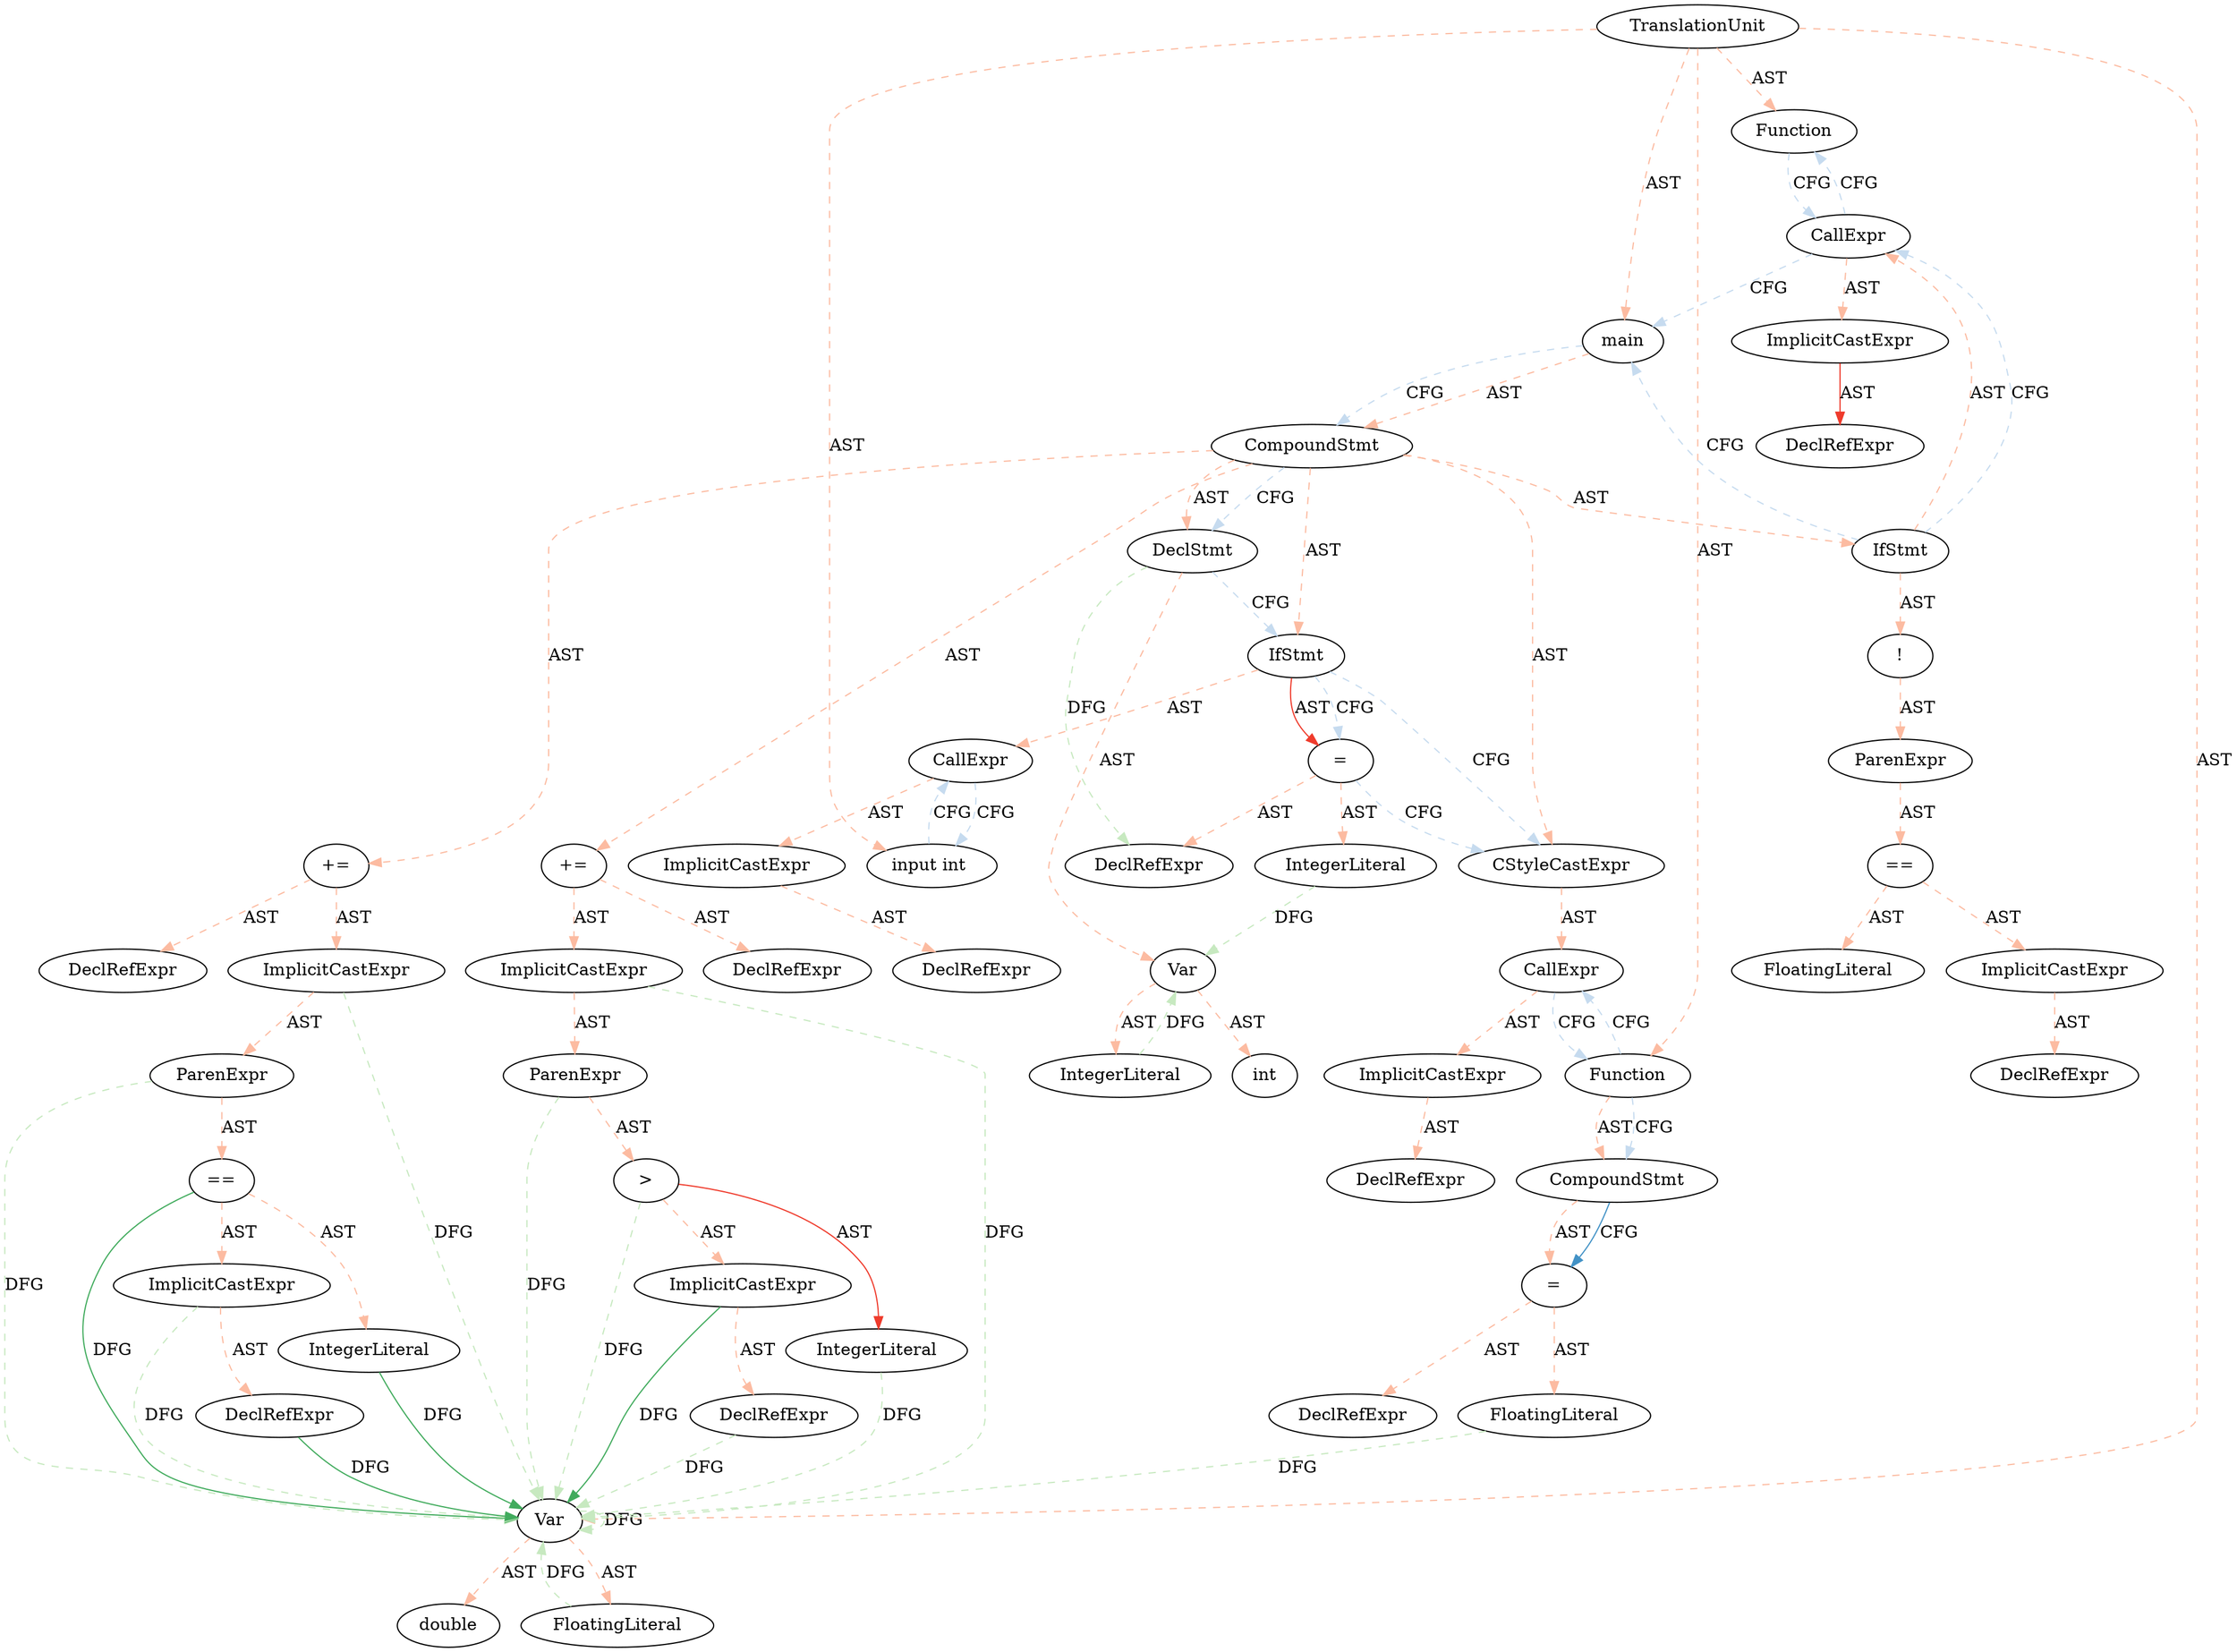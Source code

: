 digraph "" {
	node [label="\N"];
	0	[label=TranslationUnit];
	1	[label=Function];
	0 -> 1	[key=0,
		color=3,
		colorscheme=reds8,
		label=AST,
		style=dashed];
	2	[label="input int "];
	0 -> 2	[key=0,
		color=3,
		colorscheme=reds8,
		label=AST,
		style=dashed];
	3	[label=Var];
	0 -> 3	[key=0,
		color=3,
		colorscheme=reds8,
		label=AST,
		style=dashed];
	6	[label=Function];
	0 -> 6	[key=0,
		color=3,
		colorscheme=reds8,
		label=AST,
		style=dashed];
	11	[label=main];
	0 -> 11	[key=0,
		color=3,
		colorscheme=reds8,
		label=AST,
		style=dashed];
	51	[label=CallExpr];
	1 -> 51	[key=0,
		color=3,
		colorscheme=blues8,
		label=CFG,
		style=dashed];
	18	[label=CallExpr];
	2 -> 18	[key=0,
		color=3,
		colorscheme=blues8,
		label=CFG,
		style=dashed];
	3 -> 3	[key=0,
		color=3,
		colorscheme=greens8,
		label=DFG,
		style=dashed];
	4	[label=double];
	3 -> 4	[key=0,
		color=3,
		colorscheme=reds8,
		label=AST,
		style=dashed];
	5	[label=FloatingLiteral];
	3 -> 5	[key=0,
		color=3,
		colorscheme=reds8,
		label=AST,
		style=dashed];
	5 -> 3	[key=0,
		color=3,
		colorscheme=greens8,
		label=DFG,
		style=dashed];
	7	[label=CompoundStmt];
	6 -> 7	[key=0,
		color=3,
		colorscheme=reds8,
		label=AST,
		style=dashed];
	6 -> 7	[key=1,
		color=3,
		colorscheme=blues8,
		label=CFG,
		style=dashed];
	25	[label=CallExpr];
	6 -> 25	[key=0,
		color=3,
		colorscheme=blues8,
		label=CFG,
		style=dashed];
	8	[label="="];
	7 -> 8	[key=0,
		color=3,
		colorscheme=reds8,
		label=AST,
		style=dashed];
	7 -> 8	[key=1,
		color=6,
		colorscheme=blues8,
		label=CFG,
		style=solid];
	9	[label=DeclRefExpr];
	8 -> 9	[key=0,
		color=3,
		colorscheme=reds8,
		label=AST,
		style=dashed];
	10	[label=FloatingLiteral];
	8 -> 10	[key=0,
		color=3,
		colorscheme=reds8,
		label=AST,
		style=dashed];
	10 -> 3	[key=0,
		color=3,
		colorscheme=greens8,
		label=DFG,
		style=dashed];
	12	[label=CompoundStmt];
	11 -> 12	[key=0,
		color=3,
		colorscheme=reds8,
		label=AST,
		style=dashed];
	11 -> 12	[key=1,
		color=3,
		colorscheme=blues8,
		label=CFG,
		style=dashed];
	13	[label=DeclStmt];
	12 -> 13	[key=0,
		color=3,
		colorscheme=reds8,
		label=AST,
		style=dashed];
	12 -> 13	[key=1,
		color=3,
		colorscheme=blues8,
		label=CFG,
		style=dashed];
	17	[label=IfStmt];
	12 -> 17	[key=0,
		color=3,
		colorscheme=reds8,
		label=AST,
		style=dashed];
	24	[label=CStyleCastExpr];
	12 -> 24	[key=0,
		color=3,
		colorscheme=reds8,
		label=AST,
		style=dashed];
	28	[label="+="];
	12 -> 28	[key=0,
		color=3,
		colorscheme=reds8,
		label=AST,
		style=dashed];
	36	[label="+="];
	12 -> 36	[key=0,
		color=3,
		colorscheme=reds8,
		label=AST,
		style=dashed];
	44	[label=IfStmt];
	12 -> 44	[key=0,
		color=3,
		colorscheme=reds8,
		label=AST,
		style=dashed];
	14	[label=Var];
	13 -> 14	[key=0,
		color=3,
		colorscheme=reds8,
		label=AST,
		style=dashed];
	13 -> 17	[key=0,
		color=3,
		colorscheme=blues8,
		label=CFG,
		style=dashed];
	22	[label=DeclRefExpr];
	13 -> 22	[key=0,
		color=3,
		colorscheme=greens8,
		label=DFG,
		style=dashed];
	15	[label=int];
	14 -> 15	[key=0,
		color=3,
		colorscheme=reds8,
		label=AST,
		style=dashed];
	16	[label=IntegerLiteral];
	14 -> 16	[key=0,
		color=3,
		colorscheme=reds8,
		label=AST,
		style=dashed];
	16 -> 14	[key=0,
		color=3,
		colorscheme=greens8,
		label=DFG,
		style=dashed];
	17 -> 18	[key=0,
		color=3,
		colorscheme=reds8,
		label=AST,
		style=dashed];
	21	[label="="];
	17 -> 21	[key=0,
		color=6,
		colorscheme=reds8,
		label=AST,
		style=solid];
	17 -> 21	[key=1,
		color=3,
		colorscheme=blues8,
		label=CFG,
		style=dashed];
	17 -> 24	[key=0,
		color=3,
		colorscheme=blues8,
		label=CFG,
		style=dashed];
	18 -> 2	[key=0,
		color=3,
		colorscheme=blues8,
		label=CFG,
		style=dashed];
	19	[label=ImplicitCastExpr];
	18 -> 19	[key=0,
		color=3,
		colorscheme=reds8,
		label=AST,
		style=dashed];
	20	[label=DeclRefExpr];
	19 -> 20	[key=0,
		color=3,
		colorscheme=reds8,
		label=AST,
		style=dashed];
	21 -> 22	[key=0,
		color=3,
		colorscheme=reds8,
		label=AST,
		style=dashed];
	23	[label=IntegerLiteral];
	21 -> 23	[key=0,
		color=3,
		colorscheme=reds8,
		label=AST,
		style=dashed];
	21 -> 24	[key=0,
		color=3,
		colorscheme=blues8,
		label=CFG,
		style=dashed];
	23 -> 14	[key=0,
		color=3,
		colorscheme=greens8,
		label=DFG,
		style=dashed];
	24 -> 25	[key=0,
		color=3,
		colorscheme=reds8,
		label=AST,
		style=dashed];
	25 -> 6	[key=0,
		color=3,
		colorscheme=blues8,
		label=CFG,
		style=dashed];
	26	[label=ImplicitCastExpr];
	25 -> 26	[key=0,
		color=3,
		colorscheme=reds8,
		label=AST,
		style=dashed];
	27	[label=DeclRefExpr];
	26 -> 27	[key=0,
		color=3,
		colorscheme=reds8,
		label=AST,
		style=dashed];
	29	[label=DeclRefExpr];
	28 -> 29	[key=0,
		color=3,
		colorscheme=reds8,
		label=AST,
		style=dashed];
	30	[label=ImplicitCastExpr];
	28 -> 30	[key=0,
		color=3,
		colorscheme=reds8,
		label=AST,
		style=dashed];
	30 -> 3	[key=0,
		color=3,
		colorscheme=greens8,
		label=DFG,
		style=dashed];
	31	[label=ParenExpr];
	30 -> 31	[key=0,
		color=3,
		colorscheme=reds8,
		label=AST,
		style=dashed];
	31 -> 3	[key=0,
		color=3,
		colorscheme=greens8,
		label=DFG,
		style=dashed];
	32	[label="=="];
	31 -> 32	[key=0,
		color=3,
		colorscheme=reds8,
		label=AST,
		style=dashed];
	32 -> 3	[key=0,
		color=6,
		colorscheme=greens8,
		label=DFG,
		style=solid];
	33	[label=ImplicitCastExpr];
	32 -> 33	[key=0,
		color=3,
		colorscheme=reds8,
		label=AST,
		style=dashed];
	35	[label=IntegerLiteral];
	32 -> 35	[key=0,
		color=3,
		colorscheme=reds8,
		label=AST,
		style=dashed];
	33 -> 3	[key=0,
		color=3,
		colorscheme=greens8,
		label=DFG,
		style=dashed];
	34	[label=DeclRefExpr];
	33 -> 34	[key=0,
		color=3,
		colorscheme=reds8,
		label=AST,
		style=dashed];
	34 -> 3	[key=0,
		color=6,
		colorscheme=greens8,
		label=DFG,
		style=solid];
	35 -> 3	[key=0,
		color=6,
		colorscheme=greens8,
		label=DFG,
		style=solid];
	37	[label=DeclRefExpr];
	36 -> 37	[key=0,
		color=3,
		colorscheme=reds8,
		label=AST,
		style=dashed];
	38	[label=ImplicitCastExpr];
	36 -> 38	[key=0,
		color=3,
		colorscheme=reds8,
		label=AST,
		style=dashed];
	38 -> 3	[key=0,
		color=3,
		colorscheme=greens8,
		label=DFG,
		style=dashed];
	39	[label=ParenExpr];
	38 -> 39	[key=0,
		color=3,
		colorscheme=reds8,
		label=AST,
		style=dashed];
	39 -> 3	[key=0,
		color=3,
		colorscheme=greens8,
		label=DFG,
		style=dashed];
	40	[label=">"];
	39 -> 40	[key=0,
		color=3,
		colorscheme=reds8,
		label=AST,
		style=dashed];
	40 -> 3	[key=0,
		color=3,
		colorscheme=greens8,
		label=DFG,
		style=dashed];
	41	[label=ImplicitCastExpr];
	40 -> 41	[key=0,
		color=3,
		colorscheme=reds8,
		label=AST,
		style=dashed];
	43	[label=IntegerLiteral];
	40 -> 43	[key=0,
		color=6,
		colorscheme=reds8,
		label=AST,
		style=solid];
	41 -> 3	[key=0,
		color=6,
		colorscheme=greens8,
		label=DFG,
		style=solid];
	42	[label=DeclRefExpr];
	41 -> 42	[key=0,
		color=3,
		colorscheme=reds8,
		label=AST,
		style=dashed];
	42 -> 3	[key=0,
		color=3,
		colorscheme=greens8,
		label=DFG,
		style=dashed];
	43 -> 3	[key=0,
		color=3,
		colorscheme=greens8,
		label=DFG,
		style=dashed];
	44 -> 11	[key=0,
		color=3,
		colorscheme=blues8,
		label=CFG,
		style=dashed];
	45	[label="!"];
	44 -> 45	[key=0,
		color=3,
		colorscheme=reds8,
		label=AST,
		style=dashed];
	44 -> 51	[key=0,
		color=3,
		colorscheme=reds8,
		label=AST,
		style=dashed];
	44 -> 51	[key=1,
		color=3,
		colorscheme=blues8,
		label=CFG,
		style=dashed];
	46	[label=ParenExpr];
	45 -> 46	[key=0,
		color=3,
		colorscheme=reds8,
		label=AST,
		style=dashed];
	47	[label="=="];
	46 -> 47	[key=0,
		color=3,
		colorscheme=reds8,
		label=AST,
		style=dashed];
	48	[label=ImplicitCastExpr];
	47 -> 48	[key=0,
		color=3,
		colorscheme=reds8,
		label=AST,
		style=dashed];
	50	[label=FloatingLiteral];
	47 -> 50	[key=0,
		color=3,
		colorscheme=reds8,
		label=AST,
		style=dashed];
	49	[label=DeclRefExpr];
	48 -> 49	[key=0,
		color=3,
		colorscheme=reds8,
		label=AST,
		style=dashed];
	51 -> 1	[key=0,
		color=3,
		colorscheme=blues8,
		label=CFG,
		style=dashed];
	51 -> 11	[key=0,
		color=3,
		colorscheme=blues8,
		label=CFG,
		style=dashed];
	52	[label=ImplicitCastExpr];
	51 -> 52	[key=0,
		color=3,
		colorscheme=reds8,
		label=AST,
		style=dashed];
	53	[label=DeclRefExpr];
	52 -> 53	[key=0,
		color=6,
		colorscheme=reds8,
		label=AST,
		style=solid];
}
